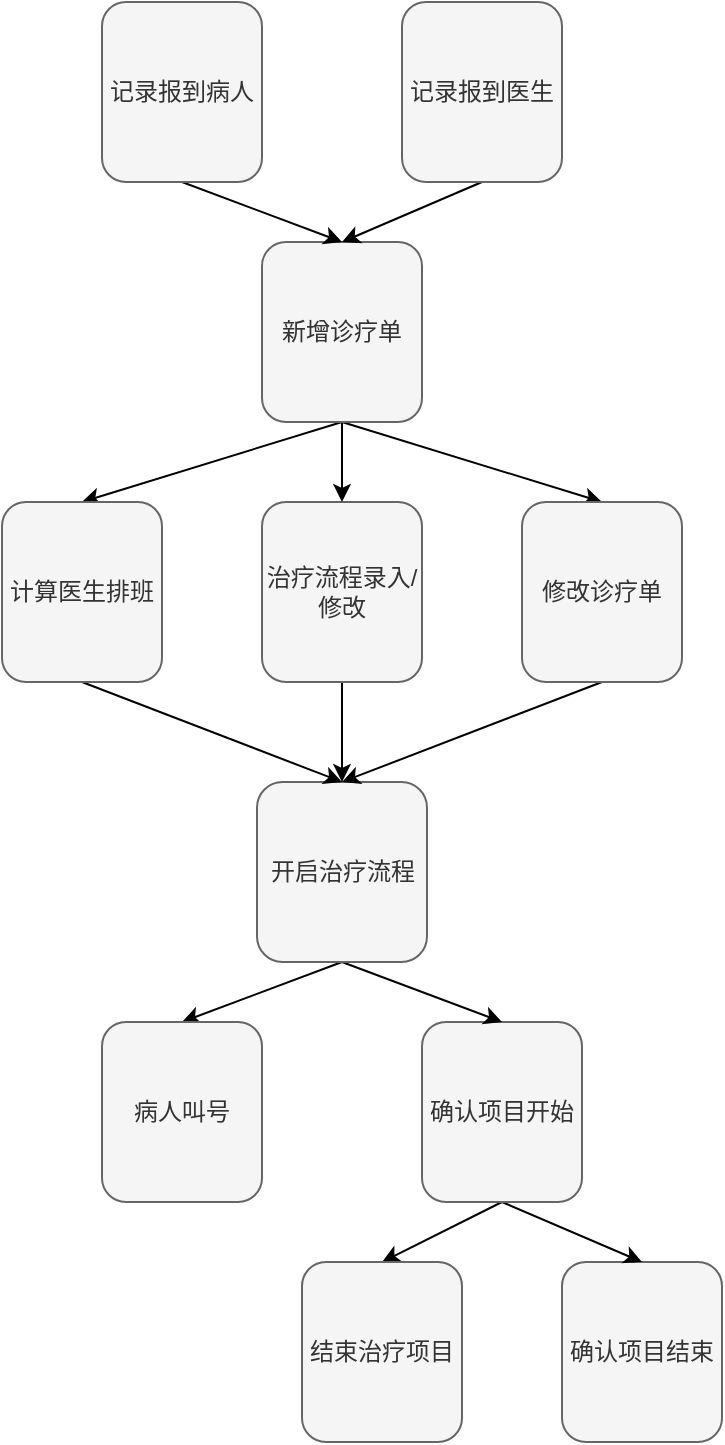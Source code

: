 <mxfile>
    <diagram id="Vdcmar5PcKfnTa18e6fP" name="第 1 页">
        <mxGraphModel dx="1166" dy="610" grid="1" gridSize="10" guides="1" tooltips="1" connect="1" arrows="1" fold="1" page="1" pageScale="1" pageWidth="1654" pageHeight="1169" math="0" shadow="0">
            <root>
                <mxCell id="0"/>
                <mxCell id="1" parent="0"/>
                <mxCell id="21" value="确认项目结束" style="rounded=1;whiteSpace=wrap;html=1;fontColor=#333333;rotation=0;fillColor=#f5f5f5;strokeColor=#666666;" vertex="1" parent="1">
                    <mxGeometry x="700" y="660" width="80" height="90" as="geometry"/>
                </mxCell>
                <mxCell id="66" style="edgeStyle=none;html=1;exitX=0.5;exitY=1;exitDx=0;exitDy=0;entryX=0.5;entryY=0;entryDx=0;entryDy=0;" edge="1" parent="1" source="22" target="21">
                    <mxGeometry relative="1" as="geometry"/>
                </mxCell>
                <mxCell id="67" style="edgeStyle=none;html=1;exitX=0.5;exitY=1;exitDx=0;exitDy=0;entryX=0.5;entryY=0;entryDx=0;entryDy=0;" edge="1" parent="1" source="22" target="30">
                    <mxGeometry relative="1" as="geometry"/>
                </mxCell>
                <mxCell id="22" value="确认项目开始" style="rounded=1;whiteSpace=wrap;html=1;fontColor=#333333;rotation=0;fillColor=#f5f5f5;strokeColor=#666666;" vertex="1" parent="1">
                    <mxGeometry x="630" y="540" width="80" height="90" as="geometry"/>
                </mxCell>
                <mxCell id="64" style="edgeStyle=none;html=1;exitX=0.5;exitY=1;exitDx=0;exitDy=0;entryX=0.5;entryY=0;entryDx=0;entryDy=0;" edge="1" parent="1" source="25" target="26">
                    <mxGeometry relative="1" as="geometry"/>
                </mxCell>
                <mxCell id="65" style="edgeStyle=none;html=1;exitX=0.5;exitY=1;exitDx=0;exitDy=0;entryX=0.5;entryY=0;entryDx=0;entryDy=0;" edge="1" parent="1" source="25" target="22">
                    <mxGeometry relative="1" as="geometry"/>
                </mxCell>
                <mxCell id="25" value="开启治疗流程" style="rounded=1;whiteSpace=wrap;html=1;fontColor=#333333;rotation=0;fillColor=#f5f5f5;strokeColor=#666666;" vertex="1" parent="1">
                    <mxGeometry x="547.5" y="420" width="85" height="90" as="geometry"/>
                </mxCell>
                <mxCell id="26" value="病人叫号" style="rounded=1;whiteSpace=wrap;html=1;fontColor=#333333;rotation=0;fillColor=#f5f5f5;strokeColor=#666666;" vertex="1" parent="1">
                    <mxGeometry x="470" y="540" width="80" height="90" as="geometry"/>
                </mxCell>
                <mxCell id="63" style="edgeStyle=none;html=1;exitX=0.5;exitY=1;exitDx=0;exitDy=0;entryX=0.5;entryY=0;entryDx=0;entryDy=0;" edge="1" parent="1" source="27" target="25">
                    <mxGeometry relative="1" as="geometry"/>
                </mxCell>
                <mxCell id="27" value="治疗流程录入/修改" style="rounded=1;whiteSpace=wrap;html=1;fontColor=#333333;rotation=0;fillColor=#f5f5f5;strokeColor=#666666;" vertex="1" parent="1">
                    <mxGeometry x="550" y="280" width="80" height="90" as="geometry"/>
                </mxCell>
                <mxCell id="30" value="结束治疗项目" style="rounded=1;whiteSpace=wrap;html=1;fontColor=#333333;rotation=0;fillColor=#f5f5f5;strokeColor=#666666;" vertex="1" parent="1">
                    <mxGeometry x="570" y="660" width="80" height="90" as="geometry"/>
                </mxCell>
                <mxCell id="60" style="edgeStyle=none;html=1;exitX=0.5;exitY=1;exitDx=0;exitDy=0;entryX=0.5;entryY=0;entryDx=0;entryDy=0;" edge="1" parent="1" source="47" target="55">
                    <mxGeometry relative="1" as="geometry"/>
                </mxCell>
                <mxCell id="61" style="edgeStyle=none;html=1;exitX=0.5;exitY=1;exitDx=0;exitDy=0;entryX=0.5;entryY=0;entryDx=0;entryDy=0;" edge="1" parent="1" source="47" target="27">
                    <mxGeometry relative="1" as="geometry"/>
                </mxCell>
                <mxCell id="62" style="edgeStyle=none;html=1;exitX=0.5;exitY=1;exitDx=0;exitDy=0;entryX=0.5;entryY=0;entryDx=0;entryDy=0;" edge="1" parent="1" source="47" target="49">
                    <mxGeometry relative="1" as="geometry"/>
                </mxCell>
                <mxCell id="47" value="新增诊疗单" style="rounded=1;whiteSpace=wrap;html=1;fontColor=#333333;rotation=0;fillColor=#f5f5f5;strokeColor=#666666;" vertex="1" parent="1">
                    <mxGeometry x="550" y="150" width="80" height="90" as="geometry"/>
                </mxCell>
                <mxCell id="69" style="edgeStyle=none;html=1;exitX=0.5;exitY=1;exitDx=0;exitDy=0;entryX=0.5;entryY=0;entryDx=0;entryDy=0;" edge="1" parent="1" source="49" target="25">
                    <mxGeometry relative="1" as="geometry"/>
                </mxCell>
                <mxCell id="49" value="修改诊疗单" style="rounded=1;whiteSpace=wrap;html=1;fontColor=#333333;rotation=0;fillColor=#f5f5f5;strokeColor=#666666;" vertex="1" parent="1">
                    <mxGeometry x="680" y="280" width="80" height="90" as="geometry"/>
                </mxCell>
                <mxCell id="58" style="edgeStyle=none;html=1;exitX=0.5;exitY=1;exitDx=0;exitDy=0;entryX=0.5;entryY=0;entryDx=0;entryDy=0;" edge="1" parent="1" source="51" target="47">
                    <mxGeometry relative="1" as="geometry"/>
                </mxCell>
                <mxCell id="51" value="记录报到病人" style="rounded=1;whiteSpace=wrap;html=1;fontColor=#333333;rotation=0;fillColor=#f5f5f5;strokeColor=#666666;" vertex="1" parent="1">
                    <mxGeometry x="470" y="30" width="80" height="90" as="geometry"/>
                </mxCell>
                <mxCell id="59" style="edgeStyle=none;html=1;exitX=0.5;exitY=1;exitDx=0;exitDy=0;entryX=0.5;entryY=0;entryDx=0;entryDy=0;" edge="1" parent="1" source="53" target="47">
                    <mxGeometry relative="1" as="geometry"/>
                </mxCell>
                <mxCell id="53" value="记录报到医生" style="rounded=1;whiteSpace=wrap;html=1;fontColor=#333333;rotation=0;fillColor=#f5f5f5;strokeColor=#666666;" vertex="1" parent="1">
                    <mxGeometry x="620" y="30" width="80" height="90" as="geometry"/>
                </mxCell>
                <mxCell id="68" style="edgeStyle=none;html=1;exitX=0.5;exitY=1;exitDx=0;exitDy=0;entryX=0.5;entryY=0;entryDx=0;entryDy=0;" edge="1" parent="1" source="55" target="25">
                    <mxGeometry relative="1" as="geometry"/>
                </mxCell>
                <mxCell id="55" value="计算医生排班" style="rounded=1;whiteSpace=wrap;html=1;fontColor=#333333;rotation=0;fillColor=#f5f5f5;strokeColor=#666666;" vertex="1" parent="1">
                    <mxGeometry x="420" y="280" width="80" height="90" as="geometry"/>
                </mxCell>
            </root>
        </mxGraphModel>
    </diagram>
</mxfile>